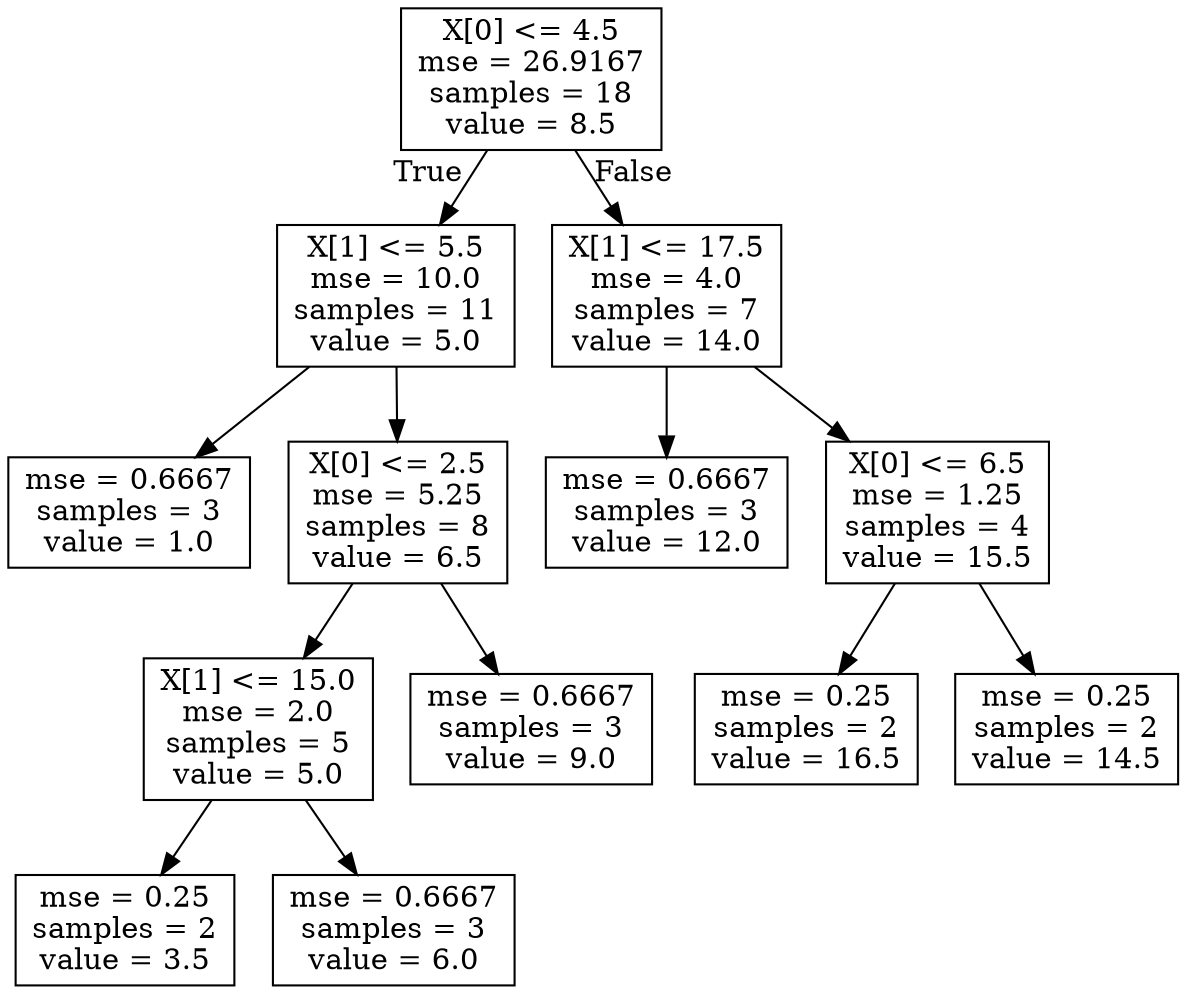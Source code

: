 digraph Tree {
node [shape=box] ;
0 [label="X[0] <= 4.5\nmse = 26.9167\nsamples = 18\nvalue = 8.5"] ;
1 [label="X[1] <= 5.5\nmse = 10.0\nsamples = 11\nvalue = 5.0"] ;
0 -> 1 [labeldistance=2.5, labelangle=45, headlabel="True"] ;
2 [label="mse = 0.6667\nsamples = 3\nvalue = 1.0"] ;
1 -> 2 ;
3 [label="X[0] <= 2.5\nmse = 5.25\nsamples = 8\nvalue = 6.5"] ;
1 -> 3 ;
4 [label="X[1] <= 15.0\nmse = 2.0\nsamples = 5\nvalue = 5.0"] ;
3 -> 4 ;
5 [label="mse = 0.25\nsamples = 2\nvalue = 3.5"] ;
4 -> 5 ;
6 [label="mse = 0.6667\nsamples = 3\nvalue = 6.0"] ;
4 -> 6 ;
7 [label="mse = 0.6667\nsamples = 3\nvalue = 9.0"] ;
3 -> 7 ;
8 [label="X[1] <= 17.5\nmse = 4.0\nsamples = 7\nvalue = 14.0"] ;
0 -> 8 [labeldistance=2.5, labelangle=-45, headlabel="False"] ;
9 [label="mse = 0.6667\nsamples = 3\nvalue = 12.0"] ;
8 -> 9 ;
10 [label="X[0] <= 6.5\nmse = 1.25\nsamples = 4\nvalue = 15.5"] ;
8 -> 10 ;
11 [label="mse = 0.25\nsamples = 2\nvalue = 16.5"] ;
10 -> 11 ;
12 [label="mse = 0.25\nsamples = 2\nvalue = 14.5"] ;
10 -> 12 ;
}
